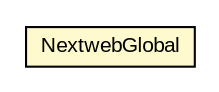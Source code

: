 #!/usr/local/bin/dot
#
# Class diagram 
# Generated by UMLGraph version 5.1 (http://www.umlgraph.org/)
#

digraph G {
	edge [fontname="arial",fontsize=10,labelfontname="arial",labelfontsize=10];
	node [fontname="arial",fontsize=10,shape=plaintext];
	nodesep=0.25;
	ranksep=0.5;
	// io.nextweb.engine.NextwebGlobal
	c7533 [label=<<table title="io.nextweb.engine.NextwebGlobal" border="0" cellborder="1" cellspacing="0" cellpadding="2" port="p" bgcolor="lemonChiffon" href="./NextwebGlobal.html">
		<tr><td><table border="0" cellspacing="0" cellpadding="1">
<tr><td align="center" balign="center"> NextwebGlobal </td></tr>
		</table></td></tr>
		</table>>, fontname="arial", fontcolor="black", fontsize=10.0];
}

